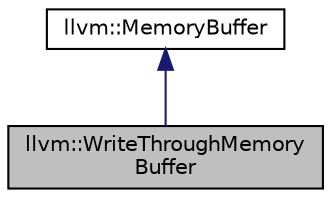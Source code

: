 digraph "llvm::WriteThroughMemoryBuffer"
{
 // LATEX_PDF_SIZE
  bgcolor="transparent";
  edge [fontname="Helvetica",fontsize="10",labelfontname="Helvetica",labelfontsize="10"];
  node [fontname="Helvetica",fontsize="10",shape=record];
  Node1 [label="llvm::WriteThroughMemory\lBuffer",height=0.2,width=0.4,color="black", fillcolor="grey75", style="filled", fontcolor="black",tooltip="This class is an extension of MemoryBuffer, which allows write access to the underlying contents and ..."];
  Node2 -> Node1 [dir="back",color="midnightblue",fontsize="10",style="solid",fontname="Helvetica"];
  Node2 [label="llvm::MemoryBuffer",height=0.2,width=0.4,color="black",URL="$classllvm_1_1MemoryBuffer.html",tooltip="This interface provides simple read-only access to a block of memory, and provides simple methods for..."];
}
